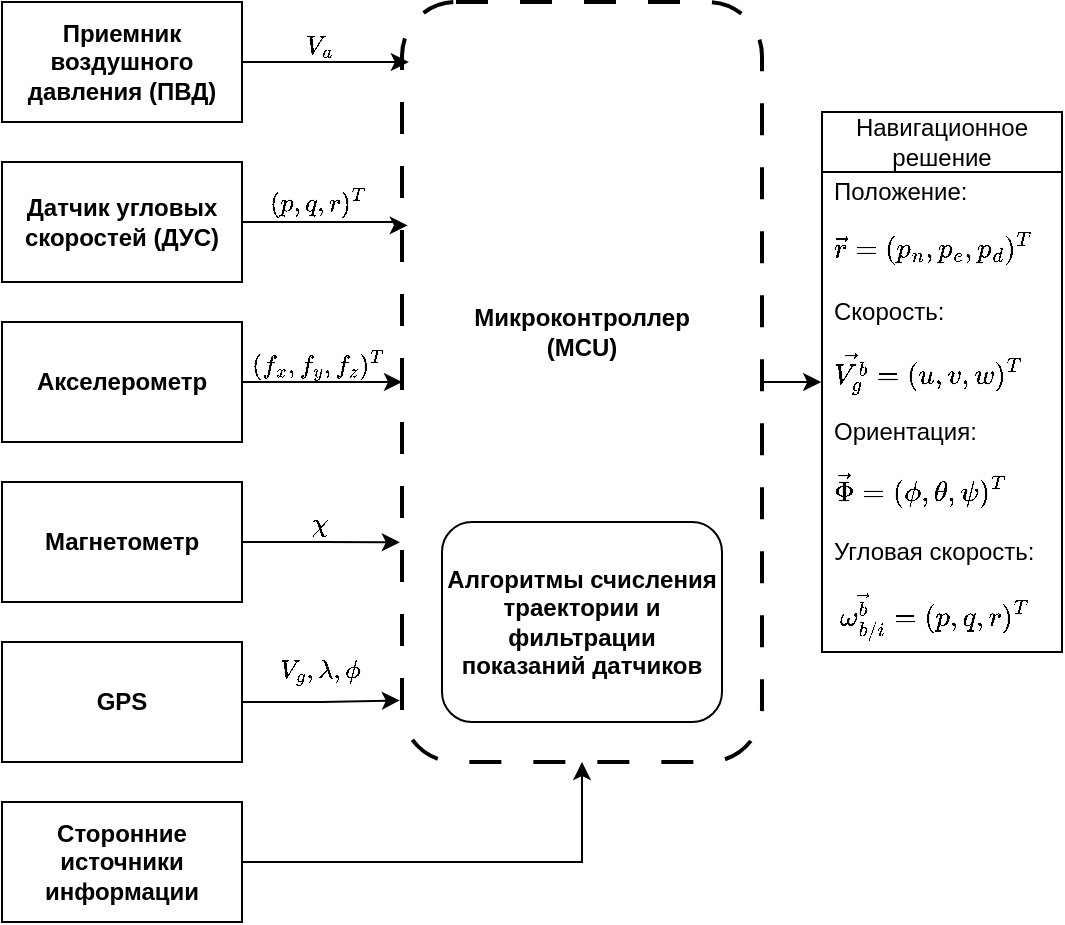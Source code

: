<mxfile version="27.0.5">
  <diagram name="Page-1" id="bcM_HmZOv8LxNm1_B9fh">
    <mxGraphModel dx="1042" dy="634" grid="1" gridSize="10" guides="1" tooltips="1" connect="1" arrows="1" fold="1" page="1" pageScale="1" pageWidth="1600" pageHeight="900" math="1" shadow="0">
      <root>
        <mxCell id="0" />
        <mxCell id="1" parent="0" />
        <mxCell id="00XP5DQg3nxKhbOs4zfH-1" value="Приемник воздушного давления (ПВД)" style="rounded=0;whiteSpace=wrap;html=1;fontStyle=1" vertex="1" parent="1">
          <mxGeometry x="180" y="60" width="120" height="60" as="geometry" />
        </mxCell>
        <mxCell id="00XP5DQg3nxKhbOs4zfH-2" value="Датчик угловых скоростей (ДУС)" style="rounded=0;whiteSpace=wrap;html=1;fontStyle=1" vertex="1" parent="1">
          <mxGeometry x="180" y="140" width="120" height="60" as="geometry" />
        </mxCell>
        <mxCell id="00XP5DQg3nxKhbOs4zfH-11" value="" style="edgeStyle=orthogonalEdgeStyle;rounded=0;orthogonalLoop=1;jettySize=auto;html=1;entryX=0;entryY=0.5;entryDx=0;entryDy=0;" edge="1" parent="1" source="00XP5DQg3nxKhbOs4zfH-3" target="00XP5DQg3nxKhbOs4zfH-29">
          <mxGeometry relative="1" as="geometry">
            <mxPoint x="390" y="250" as="targetPoint" />
          </mxGeometry>
        </mxCell>
        <mxCell id="00XP5DQg3nxKhbOs4zfH-19" value="$$(f_x, f_y, f_z)^T$$" style="edgeLabel;html=1;align=center;verticalAlign=middle;resizable=0;points=[];labelBackgroundColor=none;" vertex="1" connectable="0" parent="00XP5DQg3nxKhbOs4zfH-11">
          <mxGeometry x="-0.574" relative="1" as="geometry">
            <mxPoint x="21" y="-9" as="offset" />
          </mxGeometry>
        </mxCell>
        <mxCell id="00XP5DQg3nxKhbOs4zfH-3" value="Акселерометр" style="rounded=0;whiteSpace=wrap;html=1;fontStyle=1" vertex="1" parent="1">
          <mxGeometry x="180" y="220" width="120" height="60" as="geometry" />
        </mxCell>
        <mxCell id="00XP5DQg3nxKhbOs4zfH-5" value="Магнетометр" style="rounded=0;whiteSpace=wrap;html=1;fontStyle=1" vertex="1" parent="1">
          <mxGeometry x="180" y="300" width="120" height="60" as="geometry" />
        </mxCell>
        <mxCell id="00XP5DQg3nxKhbOs4zfH-6" value="GPS" style="rounded=0;whiteSpace=wrap;html=1;fontStyle=1" vertex="1" parent="1">
          <mxGeometry x="180" y="380" width="120" height="60" as="geometry" />
        </mxCell>
        <mxCell id="00XP5DQg3nxKhbOs4zfH-34" style="edgeStyle=orthogonalEdgeStyle;rounded=0;orthogonalLoop=1;jettySize=auto;html=1;entryX=0.5;entryY=1;entryDx=0;entryDy=0;" edge="1" parent="1" source="00XP5DQg3nxKhbOs4zfH-7" target="00XP5DQg3nxKhbOs4zfH-29">
          <mxGeometry relative="1" as="geometry" />
        </mxCell>
        <mxCell id="00XP5DQg3nxKhbOs4zfH-7" value="Сторонние источники информации" style="rounded=0;whiteSpace=wrap;html=1;fontStyle=1" vertex="1" parent="1">
          <mxGeometry x="180" y="460" width="120" height="60" as="geometry" />
        </mxCell>
        <mxCell id="00XP5DQg3nxKhbOs4zfH-12" style="edgeStyle=orthogonalEdgeStyle;rounded=0;orthogonalLoop=1;jettySize=auto;html=1;exitX=1;exitY=0.5;exitDx=0;exitDy=0;entryX=0.016;entryY=0.294;entryDx=0;entryDy=0;entryPerimeter=0;" edge="1" parent="1" source="00XP5DQg3nxKhbOs4zfH-2" target="00XP5DQg3nxKhbOs4zfH-29">
          <mxGeometry relative="1" as="geometry">
            <mxPoint x="378.36" y="229.04" as="targetPoint" />
            <Array as="points">
              <mxPoint x="377" y="170" />
              <mxPoint x="377" y="172" />
            </Array>
          </mxGeometry>
        </mxCell>
        <mxCell id="00XP5DQg3nxKhbOs4zfH-18" value="$$(p, q, r)^T$$" style="edgeLabel;html=1;align=center;verticalAlign=middle;resizable=0;points=[];labelBackgroundColor=none;" vertex="1" connectable="0" parent="00XP5DQg3nxKhbOs4zfH-12">
          <mxGeometry x="-0.738" y="1" relative="1" as="geometry">
            <mxPoint x="27" y="-9" as="offset" />
          </mxGeometry>
        </mxCell>
        <mxCell id="00XP5DQg3nxKhbOs4zfH-14" style="edgeStyle=orthogonalEdgeStyle;rounded=0;orthogonalLoop=1;jettySize=auto;html=1;exitX=1;exitY=0.5;exitDx=0;exitDy=0;entryX=-0.006;entryY=0.711;entryDx=0;entryDy=0;entryPerimeter=0;" edge="1" parent="1" source="00XP5DQg3nxKhbOs4zfH-5" target="00XP5DQg3nxKhbOs4zfH-29">
          <mxGeometry relative="1" as="geometry">
            <mxPoint x="379" y="271.6" as="targetPoint" />
          </mxGeometry>
        </mxCell>
        <mxCell id="00XP5DQg3nxKhbOs4zfH-20" value="$$\chi$$" style="edgeLabel;html=1;align=center;verticalAlign=middle;resizable=0;points=[];labelBackgroundColor=none;" vertex="1" connectable="0" parent="00XP5DQg3nxKhbOs4zfH-14">
          <mxGeometry x="-0.779" y="-2" relative="1" as="geometry">
            <mxPoint x="30" y="-11" as="offset" />
          </mxGeometry>
        </mxCell>
        <mxCell id="00XP5DQg3nxKhbOs4zfH-24" value="Навигационное решение" style="swimlane;fontStyle=0;childLayout=stackLayout;horizontal=1;startSize=30;horizontalStack=0;resizeParent=1;resizeParentMax=0;resizeLast=0;collapsible=1;marginBottom=0;whiteSpace=wrap;html=1;" vertex="1" parent="1">
          <mxGeometry x="590" y="115" width="120" height="270" as="geometry">
            <mxRectangle x="580" y="155" width="180" height="30" as="alternateBounds" />
          </mxGeometry>
        </mxCell>
        <mxCell id="00XP5DQg3nxKhbOs4zfH-25" value="Положение: $$\vec{r} = (p_n, p_e, p_d)^T$$" style="text;strokeColor=none;fillColor=none;align=left;verticalAlign=middle;spacingLeft=4;spacingRight=4;overflow=hidden;points=[[0,0.5],[1,0.5]];portConstraint=eastwest;rotatable=0;whiteSpace=wrap;html=1;" vertex="1" parent="00XP5DQg3nxKhbOs4zfH-24">
          <mxGeometry y="30" width="120" height="60" as="geometry" />
        </mxCell>
        <mxCell id="00XP5DQg3nxKhbOs4zfH-26" value="Скорость: $$\vec{V_{g}^b} = (u, v, w)^T$$" style="text;strokeColor=none;fillColor=none;align=left;verticalAlign=middle;spacingLeft=4;spacingRight=4;overflow=hidden;points=[[0,0.5],[1,0.5]];portConstraint=eastwest;rotatable=0;whiteSpace=wrap;html=1;" vertex="1" parent="00XP5DQg3nxKhbOs4zfH-24">
          <mxGeometry y="90" width="120" height="60" as="geometry" />
        </mxCell>
        <mxCell id="00XP5DQg3nxKhbOs4zfH-27" value="Ориентация: $$\vec{\Phi} = (\phi, \theta, \psi)^T$$" style="text;strokeColor=none;fillColor=none;align=left;verticalAlign=middle;spacingLeft=4;spacingRight=4;overflow=hidden;points=[[0,0.5],[1,0.5]];portConstraint=eastwest;rotatable=0;whiteSpace=wrap;html=1;" vertex="1" parent="00XP5DQg3nxKhbOs4zfH-24">
          <mxGeometry y="150" width="120" height="60" as="geometry" />
        </mxCell>
        <mxCell id="00XP5DQg3nxKhbOs4zfH-43" value="Угловая скорость: $$\vec{\omega^{b}_{b/i}} = (p, q, r)^T$$" style="text;strokeColor=none;fillColor=none;align=left;verticalAlign=middle;spacingLeft=4;spacingRight=4;overflow=hidden;points=[[0,0.5],[1,0.5]];portConstraint=eastwest;rotatable=0;whiteSpace=wrap;html=1;" vertex="1" parent="00XP5DQg3nxKhbOs4zfH-24">
          <mxGeometry y="210" width="120" height="60" as="geometry" />
        </mxCell>
        <mxCell id="00XP5DQg3nxKhbOs4zfH-29" value="" style="rounded=1;whiteSpace=wrap;html=1;fillColor=none;dashed=1;dashPattern=8 8;strokeWidth=2;" vertex="1" parent="1">
          <mxGeometry x="380" y="60" width="180" height="380" as="geometry" />
        </mxCell>
        <mxCell id="00XP5DQg3nxKhbOs4zfH-32" style="edgeStyle=orthogonalEdgeStyle;rounded=0;orthogonalLoop=1;jettySize=auto;html=1;entryX=0.019;entryY=0.079;entryDx=0;entryDy=0;entryPerimeter=0;" edge="1" parent="1" source="00XP5DQg3nxKhbOs4zfH-1" target="00XP5DQg3nxKhbOs4zfH-29">
          <mxGeometry relative="1" as="geometry" />
        </mxCell>
        <mxCell id="00XP5DQg3nxKhbOs4zfH-36" value="$$V_a$$" style="edgeLabel;html=1;align=center;verticalAlign=middle;resizable=0;points=[];labelBackgroundColor=none;" vertex="1" connectable="0" parent="00XP5DQg3nxKhbOs4zfH-32">
          <mxGeometry x="-0.103" y="-2" relative="1" as="geometry">
            <mxPoint y="-10" as="offset" />
          </mxGeometry>
        </mxCell>
        <mxCell id="00XP5DQg3nxKhbOs4zfH-33" style="edgeStyle=orthogonalEdgeStyle;rounded=0;orthogonalLoop=1;jettySize=auto;html=1;entryX=-0.006;entryY=0.919;entryDx=0;entryDy=0;entryPerimeter=0;" edge="1" parent="1" source="00XP5DQg3nxKhbOs4zfH-6" target="00XP5DQg3nxKhbOs4zfH-29">
          <mxGeometry relative="1" as="geometry" />
        </mxCell>
        <mxCell id="00XP5DQg3nxKhbOs4zfH-35" value="$$V_g, \lambda, \phi$$" style="edgeLabel;html=1;align=center;verticalAlign=middle;resizable=0;points=[];labelBackgroundColor=none;" vertex="1" connectable="0" parent="00XP5DQg3nxKhbOs4zfH-33">
          <mxGeometry x="-0.026" y="-1" relative="1" as="geometry">
            <mxPoint y="-16" as="offset" />
          </mxGeometry>
        </mxCell>
        <mxCell id="00XP5DQg3nxKhbOs4zfH-37" value="Микроконтроллер&lt;div&gt;(MCU)&lt;/div&gt;" style="text;html=1;align=center;verticalAlign=middle;whiteSpace=wrap;rounded=0;fontStyle=1" vertex="1" parent="1">
          <mxGeometry x="440" y="210" width="60" height="30" as="geometry" />
        </mxCell>
        <mxCell id="00XP5DQg3nxKhbOs4zfH-38" value="Алгоритмы счисления траектории и фильтрации показаний датчиков" style="rounded=1;whiteSpace=wrap;html=1;fontStyle=1" vertex="1" parent="1">
          <mxGeometry x="400" y="320" width="140" height="100" as="geometry" />
        </mxCell>
        <mxCell id="00XP5DQg3nxKhbOs4zfH-44" style="edgeStyle=orthogonalEdgeStyle;rounded=0;orthogonalLoop=1;jettySize=auto;html=1;exitX=1;exitY=0.5;exitDx=0;exitDy=0;entryX=-0.003;entryY=0.734;entryDx=0;entryDy=0;entryPerimeter=0;" edge="1" parent="1" source="00XP5DQg3nxKhbOs4zfH-29" target="00XP5DQg3nxKhbOs4zfH-26">
          <mxGeometry relative="1" as="geometry" />
        </mxCell>
      </root>
    </mxGraphModel>
  </diagram>
</mxfile>
